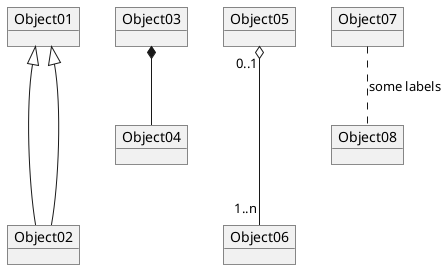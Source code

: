 @startuml

object Object01
object Object02
object Object03
object Object04
object Object05
object Object06
object Object07
object Object08

Object01 <|=== Object02
Object01 <|--- Object02
Object03 *-- Object04
Object05 "0..1" o-=- "1..n" Object06
Object07 .. Object08 : some labels

@enduml